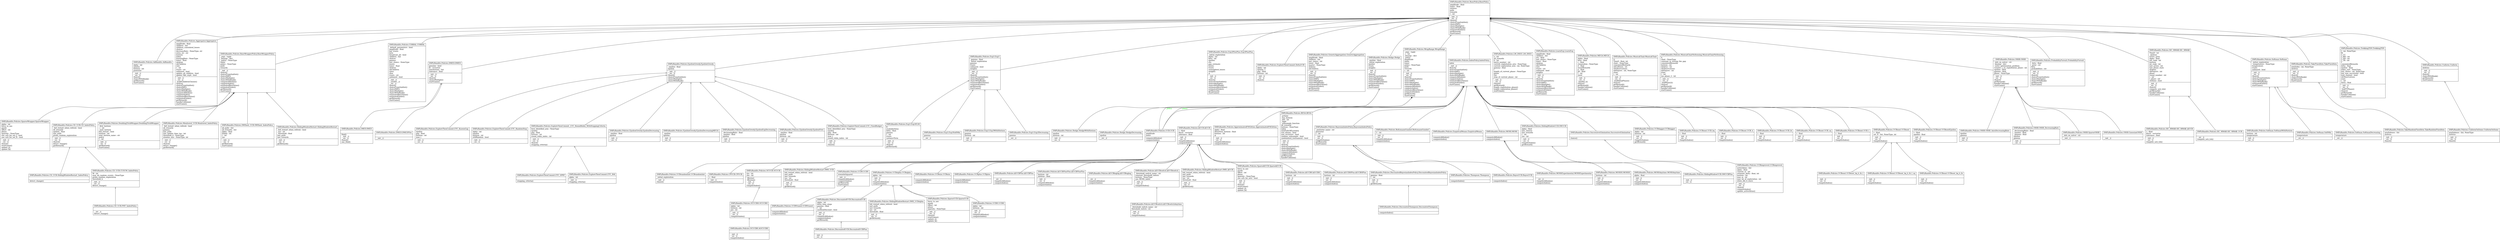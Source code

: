 digraph "classes_SMPyBandits.Policies" {
charset="utf-8"
rankdir=BT
"0" [label="{SMPyBandits.Policies.AdBandits.AdBandits|alpha : int\lepsilon\lhorizon : int\lposterior\l|__init__()\l__str__()\lchoice()\lchoiceWithRank()\lgetReward()\lstartGame()\l}", shape="record"];
"1" [label="{SMPyBandits.Policies.Aggregator.Aggregator|amplitude : float\lchildren : list\lchildren_cumulated_losses\lchoices\ldecreaseRate : NoneType, str\lextra_str : str\lhorizon\lindex\llearningRate : NoneType\llower : float\lnbArms\lnbChildren\lrate\lt : int\ltrusts : str\lunbiased : bool\lupdate_all_children : bool\lupdate_like_exp4 : bool\l|__init__()\l__str__()\l_makeChildrenChoose()\lchoice()\lchoiceFromSubSet()\lchoiceIMP()\lchoiceMultiple()\lchoiceWithRank()\lcomputeAllIndex()\lcomputeIndex()\lestimatedBestArms()\lestimatedOrder()\lgetReward()\lhandleCollision()\lstartGame()\l}", shape="record"];
"2" [label="{SMPyBandits.Policies.ApproximatedFHGittins.ApproximatedFHGittins|alpha : float\ldistortion_horizon : float\lhorizon : int\lm\l|__init__()\l__str__()\lcomputeAllIndex()\lcomputeIndex()\l}", shape="record"];
"3" [label="{SMPyBandits.Policies.BESA.BESA|_actions\l_has_horizon\l_left : int\l_right\l_subsample_function\lall_rewards\lhorizon : NoneType\lindex\lminPullsOfEachArm\lnon_binary : bool\lnon_recursive : bool\lrandom_subsample : bool\lrandomized_tournament : bool\l|__init__()\l__str__()\lchoice()\lchoiceFromSubSet()\lchoiceMultiple()\lchoiceWithRank()\lcomputeAllIndex()\lcomputeIndex()\lgetReward()\lhandleCollision()\l}", shape="record"];
"4" [label="{SMPyBandits.Policies.BasePolicy.BasePolicy|amplitude : float\llower : float\lnbArms\lpulls\lrewards\lt : int\l|__init__()\l__str__()\lchoice()\lchoiceFromSubSet()\lchoiceIMP()\lchoiceMultiple()\lchoiceWithRank()\lestimatedOrder()\lgetReward()\lstartGame()\l}", shape="record"];
"5" [label="{SMPyBandits.Policies.BaseWrapperPolicy.BaseWrapperPolicy|_args : tuple\l_kwargs : dict\l_policy : NoneType\lindex\lpolicy : NoneType\lpulls\lrewards\l|__init__()\lchoice()\lchoiceFromSubSet()\lchoiceIMP()\lchoiceMultiple()\lchoiceWithRank()\lcomputeAllIndex()\lcomputeIndex()\lestimatedBestArms()\lestimatedOrder()\lgetReward()\lstartGame()\l}", shape="record"];
"6" [label="{SMPyBandits.Policies.BayesUCB.BayesUCB|\l|computeIndex()\l}", shape="record"];
"7" [label="{SMPyBandits.Policies.BayesianIndexPolicy.BayesianIndexPolicy|_posterior_name : str\lposterior\lt : int\l|__init__()\l__str__()\lcomputeIndex()\lgetReward()\lstartGame()\l}", shape="record"];
"8" [label="{SMPyBandits.Policies.BoltzmannGumbel.BoltzmannGumbel|C : int\l|__init__()\l__str__()\lcomputeAllIndex()\lcomputeIndex()\l}", shape="record"];
"9" [label="{SMPyBandits.Policies.CD_UCB.CD_IndexPolicy|_full_restart_when_refresh : bool\lall_rewards\lepsilon : float\llast_pulls\lproba_random_exploration\l|__init__()\l__str__()\lchoice()\ldetect_change()\lgetReward()\l}", shape="record"];
"10" [label="{SMPyBandits.Policies.CD_UCB.CUSUM_IndexPolicy|M : int\lmax_nb_random_events : NoneType\lproba_random_exploration\lthreshold_h\l|__init__()\l__str__()\ldetect_change()\l}", shape="record"];
"11" [label="{SMPyBandits.Policies.CD_UCB.PHT_IndexPolicy|\l|__str__()\ldetect_change()\l}", shape="record"];
"12" [label="{SMPyBandits.Policies.CD_UCB.SlidingWindowRestart_IndexPolicy|\l|detect_change()\l}", shape="record"];
"13" [label="{SMPyBandits.Policies.CORRAL.CORRAL|_default_parameters : bool\lamplitude : float\lbar_trusts\lbeta\lbroadcast_all : bool\lchildren : list\lchoices\lgamma\llast_choice : NoneType\llosses\llower : float\lnbArms\lnbChildren\lrates\lrhos\ltrusts : str\lunbiased : bool\l|__init__()\l__setattr__()\l__str__()\lchoice()\lchoiceFromSubSet()\lchoiceIMP()\lchoiceMultiple()\lchoiceWithRank()\lestimatedBestArms()\lestimatedOrder()\lgetReward()\lstartGame()\l}", shape="record"];
"14" [label="{SMPyBandits.Policies.CPUCB.CPUCB|c : float\l|__init__()\lcomputeIndex()\l}", shape="record"];
"15" [label="{SMPyBandits.Policies.DMED.DMED|genuine : bool\lkl : vectorize\lnextActions : list\ltolerance : float\l|__init__()\l__str__()\lchoice()\lchoiceMultiple()\lstartGame()\l}", shape="record"];
"16" [label="{SMPyBandits.Policies.DMED.DMEDPlus|\l|__init__()\l}", shape="record"];
"17" [label="{SMPyBandits.Policies.DiscountedBayesianIndexPolicy.DiscountedBayesianIndexPolicy|gamma : float\lt : int\l|__init__()\l__str__()\lgetReward()\l}", shape="record"];
"18" [label="{SMPyBandits.Policies.DiscountedThompson.DiscountedThompson|\l|computeIndex()\l}", shape="record"];
"19" [label="{SMPyBandits.Policies.DiscountedUCB.DiscountedUCB|alpha : int\ldelta_time_steps\lgamma : float\lt : int\luseRealDiscount : bool\l|__init__()\l__str__()\lcomputeAllIndex()\lcomputeIndex()\lgetReward()\l}", shape="record"];
"20" [label="{SMPyBandits.Policies.DiscountedUCB.DiscountedUCBPlus|\l|__init__()\l__str__()\l}", shape="record"];
"21" [label="{SMPyBandits.Policies.DoublingTrickWrapper.DoublingTrickWrapper|_first_horizon\l_i : int\l_next_horizon\lfull_restart : bool\lhorizon : int\lnext_horizon_name : str\lpolicy\lt : int\l|__init__()\l__str__()\lgetReward()\lstartGame()\l}", shape="record"];
"22" [label="{SMPyBandits.Policies.EmpiricalMeans.EmpiricalMeans|\l|computeAllIndex()\lcomputeIndex()\l}", shape="record"];
"23" [label="{SMPyBandits.Policies.EpsilonGreedy.EpsilonDecreasing|_epsilon : float\lepsilon\l|__init__()\l__str__()\l}", shape="record"];
"24" [label="{SMPyBandits.Policies.EpsilonGreedy.EpsilonDecreasingMEGA|_epsilon\lepsilon\l|__init__()\l__str__()\l}", shape="record"];
"25" [label="{SMPyBandits.Policies.EpsilonGreedy.EpsilonExpDecreasing|_decreasingRate : float\l_epsilon : float\lepsilon\l|__init__()\l__str__()\l}", shape="record"];
"26" [label="{SMPyBandits.Policies.EpsilonGreedy.EpsilonFirst|_epsilon : float\lepsilon\lhorizon : int\l|__init__()\l__str__()\l}", shape="record"];
"27" [label="{SMPyBandits.Policies.EpsilonGreedy.EpsilonGreedy|_epsilon : float\lepsilon\l|__init__()\l__str__()\lchoice()\lchoiceFromSubSet()\lchoiceMultiple()\lchoiceWithRank()\l}", shape="record"];
"28" [label="{SMPyBandits.Policies.Exp3.Exp3|_gamma : float\l_initial_exploration\lgamma\ltrusts\lunbiased : bool\lweights\l|__init__()\l__str__()\lchoice()\lchoiceFromSubSet()\lchoiceMultiple()\lchoiceWithRank()\lestimatedBestArms()\lestimatedOrder()\lgetReward()\lstartGame()\l}", shape="record"];
"29" [label="{SMPyBandits.Policies.Exp3.Exp3Decreasing|gamma\l|__str__()\l}", shape="record"];
"30" [label="{SMPyBandits.Policies.Exp3.Exp3ELM|B\lavailableArms\ldelta : float\lgamma\lt : int\ltrusts\lvarianceTerm\l|__init__()\l__str__()\lchoice()\lgetReward()\l}", shape="record"];
"31" [label="{SMPyBandits.Policies.Exp3.Exp3SoftMix|gamma\l|__str__()\l}", shape="record"];
"32" [label="{SMPyBandits.Policies.Exp3.Exp3WithHorizon|gamma\lhorizon : int\l|__init__()\l__str__()\l}", shape="record"];
"33" [label="{SMPyBandits.Policies.Exp3PlusPlus.Exp3PlusPlus|_initial_exploration\lalpha : int\lbeta : int\lepsilon\leta\lgap_estimate\llosses\ltrusts\lunweighted_losses\lweights\lxi\l|__init__()\l__str__()\lchoice()\lchoiceFromSubSet()\lchoiceMultiple()\lchoiceWithRank()\lestimatedBestArms()\lestimatedOrder()\lgetReward()\lstartGame()\l}", shape="record"];
"34" [label="{SMPyBandits.Policies.ExploreThenCommit.DeltaUCB|alpha : int\lepsilon_T\lgap : float\lhorizon : int\l|__init__()\l__str__()\lchoice()\l}", shape="record"];
"35" [label="{SMPyBandits.Policies.ExploreThenCommit.ETC_BAI|alpha : int\l|__init__()\lstopping_criteria()\l}", shape="record"];
"36" [label="{SMPyBandits.Policies.ExploreThenCommit.ETC_FixedBudget|best_identified_arm : NoneType\lepsilon\lgap : float\lhorizon : int\lmax_t\lround_robin_index : int\l|__init__()\l__str__()\lchoice()\l}", shape="record"];
"37" [label="{SMPyBandits.Policies.ExploreThenCommit.ETC_KnownGap|epsilon\lgap : float\lhorizon : int\lmax_t\l|__init__()\l__str__()\l}", shape="record"];
"38" [label="{SMPyBandits.Policies.ExploreThenCommit.ETC_RandomStop|alpha : int\lepsilon\lhorizon : int\lstillRandom : bool\l|__init__()\l__str__()\l}", shape="record"];
"39" [label="{SMPyBandits.Policies.ExploreThenCommit.ETC_SPRT|\l|stopping_criteria()\l}", shape="record"];
"40" [label="{SMPyBandits.Policies.ExploreThenCommit._ETC_RoundRobin_WithStoppingCriteria|best_identified_arm : NoneType\lepsilon\lgap : float\lhorizon : int\lround_robin_index : int\l|__init__()\l__str__()\lchoice()\lstopping_criteria()\l}", shape="record"];
"41" [label="{SMPyBandits.Policies.GenericAggregation.GenericAggregation|amplitude : float\lchildren : list\llast_choice : int\llower : float\lmaster : NoneType\lnbArms\lnbChildren\l|__init__()\l__str__()\lchoice()\lchoiceFromSubSet()\lchoiceIMP()\lchoiceMultiple()\lchoiceWithRank()\lestimatedBestArms()\lestimatedOrder()\lgetReward()\lstartGame()\l}", shape="record"];
"42" [label="{SMPyBandits.Policies.Hedge.Hedge|_epsilon : float\l_initial_exploration\lepsilon\ltrusts\lweights\l|__init__()\l__str__()\lchoice()\lchoiceFromSubSet()\lchoiceMultiple()\lchoiceWithRank()\lestimatedBestArms()\lestimatedOrder()\lgetReward()\lstartGame()\l}", shape="record"];
"43" [label="{SMPyBandits.Policies.Hedge.HedgeDecreasing|epsilon\l|__str__()\l}", shape="record"];
"44" [label="{SMPyBandits.Policies.Hedge.HedgeWithHorizon|epsilon\lhorizon : int\l|__init__()\l__str__()\l}", shape="record"];
"45" [label="{SMPyBandits.Policies.IMED.IMED|\l|Dinf()\l__init__()\l__str__()\lchoice()\lone_Dinf()\l}", shape="record"];
"46" [label="{SMPyBandits.Policies.IndexPolicy.IndexPolicy|index\l|__init__()\lchoice()\lchoiceFromSubSet()\lchoiceIMP()\lchoiceMultiple()\lchoiceWithRank()\lcomputeAllIndex()\lcomputeIndex()\lestimatedBestArms()\lestimatedOrder()\lstartGame()\l}", shape="record"];
"47" [label="{SMPyBandits.Policies.LM_DSEE.LM_DSEE|a : int\lall_rewards\lb : int\lbatch_number : int\lcurrent_exploitation_arm : NoneType\lcurrent_exploration_arm : int, NoneType\lgamma : float\ll\llength_of_current_phase : NoneType\lphase\lrho\lstep_of_current_phase : int\l|__init__()\l__str__()\lchoice()\lgetReward()\llength_exploitation_phase()\llength_exploration_phase()\lstartGame()\l}", shape="record"];
"48" [label="{SMPyBandits.Policies.LearnExp.LearnExp|amplitude : float\lchildren : list\leta : float\llast_choice : NoneType\llower : float\lnbArms\lnbChildren\lrate\ltrusts : str\lunbiased : bool\lweights\l|__init__()\l__str__()\lchoice()\lchoiceFromSubSet()\lchoiceIMP()\lchoiceMultiple()\lchoiceWithRank()\lestimatedBestArms()\lestimatedOrder()\lgetReward()\lstartGame()\l}", shape="record"];
"49" [label="{SMPyBandits.Policies.MEGA.MEGA|alpha : float\lbeta : float\lc : float\lchosenArm : NoneType\ld : float\lmeanRewards\lp : float\lp0 : float\lt : int\ltnext\l|__init__()\l__str__()\l_epsilon_t()\lchoice()\lgetReward()\lhandleCollision()\lstartGame()\l}", shape="record"];
"50" [label="{SMPyBandits.Policies.MOSS.MOSS|\l|computeAllIndex()\lcomputeIndex()\l}", shape="record"];
"51" [label="{SMPyBandits.Policies.MOSSAnytime.MOSSAnytime|alpha : float\l|__init__()\l__str__()\lcomputeAllIndex()\lcomputeIndex()\l}", shape="record"];
"52" [label="{SMPyBandits.Policies.MOSSExperimental.MOSSExperimental|\l|__str__()\lcomputeAllIndex()\lcomputeIndex()\l}", shape="record"];
"53" [label="{SMPyBandits.Policies.MOSSH.MOSSH|horizon : int\l|__init__()\l__str__()\lcomputeAllIndex()\lcomputeIndex()\l}", shape="record"];
"54" [label="{SMPyBandits.Policies.Monitored_UCB.Monitored_IndexPolicy|_full_restart_when_refresh : bool\lall_rewards\lgamma\llast_pulls\llast_update_time_tau : int\lthreshold_b : NoneType\lwindow_size : NoneType, int\l|__init__()\l__str__()\lchoice()\ldetect_change()\lgetReward()\l}", shape="record"];
"55" [label="{SMPyBandits.Policies.MusicalChair.MusicalChair|A\lTime0 : float, int\lchair : NoneType\lcumulatedRewards\lnbCollision : int\lnbObservations\lnbPlayers : int, NoneType\lstate\lt : int\l|__init__()\l__str__()\l_endInitialPhase()\lchoice()\lgetReward()\lhandleCollision()\lstartGame()\l}", shape="record"];
"56" [label="{SMPyBandits.Policies.MusicalChairNoSensing.MusicalChairNoSensing|A\lchair : NoneType\lconstant_in_testing_the_gap\lcumulatedRewards\lhorizon : int\lnbArms : int\lnbObservations\lnbPlayers : int\lstate\lt : int\ltau_phase_2 : int\l|__init__()\l__str__()\l_endPhase2()\lchoice()\lgetReward()\lhandleCollision()\lstartGame()\l}", shape="record"];
"57" [label="{SMPyBandits.Policies.OCUCB.OCUCB|eta : int\lrho : int\l|_Bterm()\l_Bterms()\l__init__()\l__str__()\lcomputeIndex()\l}", shape="record"];
"58" [label="{SMPyBandits.Policies.OCUCBH.AOCUCBH|\l|__init__()\l__str__()\lcomputeIndex()\l}", shape="record"];
"59" [label="{SMPyBandits.Policies.OCUCBH.OCUCBH|alpha : int\lhorizon : int\lpsi : int\l|__init__()\l__str__()\lcomputeIndex()\l}", shape="record"];
"60" [label="{SMPyBandits.Policies.OSSB.GaussianOSSB|\l|__init__()\l}", shape="record"];
"61" [label="{SMPyBandits.Policies.OSSB.OSSB|_info_on_solver : str\l_kwargs : dict\l_solve_optimization_problem\lcounter_s_no_exploitation_phase : int\lepsilon : float\lgamma : float\lphase : NoneType\l|__init__()\l__str__()\lchoice()\lgetReward()\lhandleCollision()\lstartGame()\l}", shape="record"];
"62" [label="{SMPyBandits.Policies.OSSB.OSSB_AutoDecreasingRate|epsilon\lgamma\l|__init__()\l__str__()\l}", shape="record"];
"63" [label="{SMPyBandits.Policies.OSSB.OSSB_DecreasingRate|_decreasingRate : float\l_epsilon : float\l_gamma : float\lepsilon\lgamma\l|__init__()\l__str__()\l}", shape="record"];
"64" [label="{SMPyBandits.Policies.OSSB.SparseOSSB|_info_on_solver : str\l|__init__()\l}", shape="record"];
"65" [label="{SMPyBandits.Policies.ProbabilityPursuit.ProbabilityPursuit|_beta : float\l_prior : str\lbeta\lprobabilities : str\l|__init__()\l__str__()\lchoice()\lchoiceFromSubSet()\lchoiceMultiple()\lchoiceWithRank()\lgetReward()\lstartGame()\l}", shape="record"];
"66" [label="{SMPyBandits.Policies.SIC_MMAB.SIC_MMAB|Time0 : int\l_nbArms\lactive_arms\lalpha : float\lext_rank : int\lhorizon\lint_rank : int\llast_action : int\llast_phase_stats\lnbArms\lnbPlayers : int\lphase\lround_number : int\lt : int\lt_phase : int\lverbose : bool\l|__init__()\l__str__()\lchoice()\lcompute_ucb_lcb()\lgetReward()\lhandleCollision()\lstartGame()\l}", shape="record"];
"67" [label="{SMPyBandits.Policies.SIC_MMAB.SIC_MMAB_UCB|\l|__str__()\lcompute_ucb_lcb()\l}", shape="record"];
"68" [label="{SMPyBandits.Policies.SIC_MMAB.SIC_MMAB_klUCB|c : float\lklucb : vectorize\ltolerance : float\l|__init__()\l__str__()\lcompute_ucb_lcb()\l}", shape="record"];
"69" [label="{SMPyBandits.Policies.SWHash_UCB.SWHash_IndexPolicy|all_pulls : list\lall_rewards : list\lalpha : float\llmbda : int\lt : int\ltau\l|__init__()\l__str__()\lgetReward()\lstartGame()\l}", shape="record"];
"70" [label="{SMPyBandits.Policies.SlidingWindowRestart.SWR_UCB|full_restart_when_refresh : bool\llast_pulls\llast_rewards\ltau : int\lthreshold : float\l|__init__()\l__str__()\lgetReward()\l}", shape="record"];
"71" [label="{SMPyBandits.Policies.SlidingWindowRestart.SWR_UCBalpha|full_restart_when_refresh : bool\llast_pulls\llast_rewards\ltau : int\lthreshold : float\l|__init__()\l__str__()\lgetReward()\l}", shape="record"];
"72" [label="{SMPyBandits.Policies.SlidingWindowRestart.SWR_klUCB|full_restart_when_refresh : bool\llast_pulls\llast_rewards\ltau : int\lthreshold : float\l|__init__()\l__str__()\lgetReward()\l}", shape="record"];
"73" [label="{SMPyBandits.Policies.SlidingWindowRestart.SlidingWindowRestart|_full_restart_when_refresh : bool\l_tau : int\l_threshold : float\llast_pulls\llast_rewards\l|__init__()\l__str__()\lgetReward()\l}", shape="record"];
"74" [label="{SMPyBandits.Policies.SlidingWindowUCB.SWUCB|alpha : float\llast_choices\llast_rewards\lt : int\ltau : int\l|__init__()\l__str__()\lcomputeIndex()\lgetReward()\l}", shape="record"];
"75" [label="{SMPyBandits.Policies.SlidingWindowUCB.SWUCBPlus|\l|__init__()\l__str__()\l}", shape="record"];
"76" [label="{SMPyBandits.Policies.Softmax.SoftMix|temperature\l|__str__()\l}", shape="record"];
"77" [label="{SMPyBandits.Policies.Softmax.Softmax|_initial_exploration\l_temperature : NoneType\ltemperature\ltrusts\lunbiased : bool\l|__init__()\l__str__()\lchoice()\lchoiceFromSubSet()\lchoiceMultiple()\lchoiceWithRank()\lestimatedOrder()\lstartGame()\l}", shape="record"];
"78" [label="{SMPyBandits.Policies.Softmax.SoftmaxDecreasing|temperature\l|__str__()\l}", shape="record"];
"79" [label="{SMPyBandits.Policies.Softmax.SoftmaxWithHorizon|horizon : int\ltemperature\l|__init__()\l__str__()\l}", shape="record"];
"80" [label="{SMPyBandits.Policies.SparseUCB.SparseUCB|force_to_see\lgoods\loffset : int\lphase\lsparsity : NoneType\l|__init__()\l__str__()\lchoice()\lstartGame()\lupdate_j()\lupdate_k()\l}", shape="record"];
"81" [label="{SMPyBandits.Policies.SparseWrapper.SparseWrapper|alpha : int\lforce_to_see\lgoods\loffset : int\lphase\lsparsity : NoneType\luse_ucb_for_set_J : bool\luse_ucb_for_set_K : bool\l|__init__()\l__str__()\lchoice()\lstartGame()\lupdate_j()\lupdate_k()\l}", shape="record"];
"82" [label="{SMPyBandits.Policies.SparseklUCB.SparseklUCB|force_to_see\lgoods\loffset : int\lphase\lsparsity : NoneType\luse_ucb_for_sets : bool\l|__init__()\l__str__()\lchoice()\lstartGame()\lupdate_j()\lupdate_k()\l}", shape="record"];
"83" [label="{SMPyBandits.Policies.SuccessiveElimination.SuccessiveElimination|\l|choice()\l}", shape="record"];
"84" [label="{SMPyBandits.Policies.TakeFixedArm.TakeFixedArm|armIndex : int, NoneType\lnbArms\l|__init__()\l__str__()\lchoice()\lchoiceWithRank()\lgetReward()\lstartGame()\l}", shape="record"];
"85" [label="{SMPyBandits.Policies.TakeRandomFixedArm.TakeRandomFixedArm|armIndexes : list\lnbArms\l|__init__()\l__str__()\lchoice()\l}", shape="record"];
"86" [label="{SMPyBandits.Policies.Thompson.Thompson|\l|computeIndex()\l}", shape="record"];
"87" [label="{SMPyBandits.Policies.TrekkingTSN.TrekkingTSN|J : int, NoneType\lM\lT_CC\lT_RH : int\lT_SH : int\lT_TR : int\lY\lcumulatedRewards\ldelta : float\lepsilon : float\lindex_sort : NoneType\llast_choice : int, NoneType\llast_was_successful : bool\llock_channel : bool\lnbObservations\lstate\lt : int\ltheta : float\l|__init__()\l__str__()\l_endCCPhase()\lchoice()\lgetReward()\lhandleCollision()\lstartGame()\l}", shape="record"];
"88" [label="{SMPyBandits.Policies.UCB.UCB|amplitude\llower\l|computeAllIndex()\lcomputeIndex()\l}", shape="record"];
"89" [label="{SMPyBandits.Policies.UCBH.UCBH|alpha : int\lhorizon : int\l|__init__()\l__str__()\lcomputeAllIndex()\lcomputeIndex()\l}", shape="record"];
"90" [label="{SMPyBandits.Policies.UCBV.UCBV|rewardsSquared\l|__init__()\lcomputeAllIndex()\lcomputeIndex()\lgetReward()\lstartGame()\l}", shape="record"];
"91" [label="{SMPyBandits.Policies.UCBVtuned.UCBVtuned|\l|computeAllIndex()\lcomputeIndex()\l}", shape="record"];
"92" [label="{SMPyBandits.Policies.UCBalpha.UCBalpha|alpha : int\l|__init__()\l__str__()\lcomputeAllIndex()\lcomputeIndex()\l}", shape="record"];
"93" [label="{SMPyBandits.Policies.UCBdagger.UCBdagger|alpha : int\lhorizon : int\l|__init__()\l__str__()\lcomputeIndex()\lgetReward()\l}", shape="record"];
"94" [label="{SMPyBandits.Policies.UCBimproved.UCBimproved|activeArms : list\lalpha : float\lcurrent_m : int\lestimate_delta : float, int\lhorizon : int\lmax_m : int\lmax_nb_of_exploration : int\lwhen_did_it_leave\l|__init__()\l__str__()\lchoice()\lcomputeIndex()\lupdate_activeArms()\l}", shape="record"];
"95" [label="{SMPyBandits.Policies.UCBmin.UCBmin|\l|computeAllIndex()\lcomputeIndex()\l}", shape="record"];
"96" [label="{SMPyBandits.Policies.UCBoost.UCB_bq|c : float\l|__init__()\l__str__()\lcomputeIndex()\l}", shape="record"];
"97" [label="{SMPyBandits.Policies.UCBoost.UCB_h|c : float\l|__init__()\l__str__()\lcomputeIndex()\l}", shape="record"];
"98" [label="{SMPyBandits.Policies.UCBoost.UCB_lb|c : float\l|__init__()\l__str__()\lcomputeIndex()\l}", shape="record"];
"99" [label="{SMPyBandits.Policies.UCBoost.UCB_sq|c : float\l|__init__()\l__str__()\lcomputeIndex()\l}", shape="record"];
"100" [label="{SMPyBandits.Policies.UCBoost.UCB_t|c : float\l|__init__()\l__str__()\lcomputeIndex()\l}", shape="record"];
"101" [label="{SMPyBandits.Policies.UCBoost.UCBoost|c : float\lset_D : list, NoneType, int\l|__init__()\l__str__()\lcomputeIndex()\l}", shape="record"];
"102" [label="{SMPyBandits.Policies.UCBoost.UCBoostEpsilon|c : float\lepsilon : float\l|__init__()\l__str__()\lcomputeIndex()\l}", shape="record"];
"103" [label="{SMPyBandits.Policies.UCBoost.UCBoost_bq_h_lb|\l|__init__()\l__str__()\lcomputeIndex()\l}", shape="record"];
"104" [label="{SMPyBandits.Policies.UCBoost.UCBoost_bq_h_lb_t|\l|__init__()\l__str__()\lcomputeIndex()\l}", shape="record"];
"105" [label="{SMPyBandits.Policies.UCBoost.UCBoost_bq_h_lb_t_sq|\l|__init__()\l__str__()\lcomputeIndex()\l}", shape="record"];
"106" [label="{SMPyBandits.Policies.UCBplus.UCBplus|\l|computeAllIndex()\lcomputeIndex()\l}", shape="record"];
"107" [label="{SMPyBandits.Policies.UCBrandomInit.UCBrandomInit|_initial_exploration\l|__init__()\lchoice()\l}", shape="record"];
"108" [label="{SMPyBandits.Policies.Uniform.Uniform|nbArms\l|__init__()\l__str__()\lchoice()\lchoiceWithRank()\lgetReward()\lstartGame()\l}", shape="record"];
"109" [label="{SMPyBandits.Policies.UniformOnSome.UniformOnSome|armIndexes : list, NoneType\lnbArms\l|__init__()\l__str__()\lchoice()\l}", shape="record"];
"110" [label="{SMPyBandits.Policies.WrapRange.WrapRange|_args : tuple\l_i : int\l_kwargs : dict\l_policy\lamplitude\lindex\llower\lpolicy : NoneType\lpulls\lrewards\lt : int\l|__init__()\l__str__()\lchoice()\lchoiceFromSubSet()\lchoiceIMP()\lchoiceMultiple()\lchoiceWithRank()\lcomputeAllIndex()\lcomputeIndex()\lestimatedBestArms()\lestimatedOrder()\lgetReward()\lstartGame()\l}", shape="record"];
"111" [label="{SMPyBandits.Policies.klUCB.klUCB|c : float\lklucb : vectorize\ltolerance : float\l|__init__()\l__str__()\lcomputeAllIndex()\lcomputeIndex()\l}", shape="record"];
"112" [label="{SMPyBandits.Policies.klUCBH.klUCBH|horizon : int\l|__init__()\l__str__()\lcomputeAllIndex()\lcomputeIndex()\l}", shape="record"];
"113" [label="{SMPyBandits.Policies.klUCBHPlus.klUCBHPlus|horizon : int\l|__init__()\l__str__()\lcomputeAllIndex()\lcomputeIndex()\l}", shape="record"];
"114" [label="{SMPyBandits.Policies.klUCBPlus.klUCBPlus|\l|__str__()\lcomputeAllIndex()\lcomputeIndex()\l}", shape="record"];
"115" [label="{SMPyBandits.Policies.klUCBPlusPlus.klUCBPlusPlus|horizon : int\lnbArms : float\l|__init__()\l__str__()\lcomputeAllIndex()\lcomputeIndex()\l}", shape="record"];
"116" [label="{SMPyBandits.Policies.klUCBloglog.klUCBloglog|\l|__str__()\lcomputeAllIndex()\lcomputeIndex()\l}", shape="record"];
"117" [label="{SMPyBandits.Policies.klUCBswitch.klUCBswitch|_threshold_switch_name : str\lconstant_threshold_switch\lhorizon : NoneType\luse_MOSS_index\l|__init__()\l__str__()\lcomputeIndex()\l}", shape="record"];
"118" [label="{SMPyBandits.Policies.klUCBswitch.klUCBswitchAnytime|_threshold_switch_name : str\lthreshold_switch : str\l|__init__()\l__str__()\lcomputeIndex()\l}", shape="record"];
"0" -> "4" [arrowhead="empty", arrowtail="none"];
"1" -> "4" [arrowhead="empty", arrowtail="none"];
"2" -> "46" [arrowhead="empty", arrowtail="none"];
"3" -> "46" [arrowhead="empty", arrowtail="none"];
"5" -> "4" [arrowhead="empty", arrowtail="none"];
"6" -> "7" [arrowhead="empty", arrowtail="none"];
"7" -> "46" [arrowhead="empty", arrowtail="none"];
"8" -> "46" [arrowhead="empty", arrowtail="none"];
"9" -> "5" [arrowhead="empty", arrowtail="none"];
"10" -> "9" [arrowhead="empty", arrowtail="none"];
"11" -> "10" [arrowhead="empty", arrowtail="none"];
"12" -> "9" [arrowhead="empty", arrowtail="none"];
"13" -> "4" [arrowhead="empty", arrowtail="none"];
"14" -> "88" [arrowhead="empty", arrowtail="none"];
"15" -> "4" [arrowhead="empty", arrowtail="none"];
"16" -> "15" [arrowhead="empty", arrowtail="none"];
"17" -> "7" [arrowhead="empty", arrowtail="none"];
"18" -> "17" [arrowhead="empty", arrowtail="none"];
"19" -> "92" [arrowhead="empty", arrowtail="none"];
"20" -> "19" [arrowhead="empty", arrowtail="none"];
"21" -> "5" [arrowhead="empty", arrowtail="none"];
"22" -> "46" [arrowhead="empty", arrowtail="none"];
"23" -> "27" [arrowhead="empty", arrowtail="none"];
"24" -> "27" [arrowhead="empty", arrowtail="none"];
"25" -> "27" [arrowhead="empty", arrowtail="none"];
"26" -> "27" [arrowhead="empty", arrowtail="none"];
"27" -> "4" [arrowhead="empty", arrowtail="none"];
"28" -> "4" [arrowhead="empty", arrowtail="none"];
"29" -> "28" [arrowhead="empty", arrowtail="none"];
"30" -> "28" [arrowhead="empty", arrowtail="none"];
"31" -> "28" [arrowhead="empty", arrowtail="none"];
"32" -> "28" [arrowhead="empty", arrowtail="none"];
"33" -> "4" [arrowhead="empty", arrowtail="none"];
"34" -> "4" [arrowhead="empty", arrowtail="none"];
"35" -> "40" [arrowhead="empty", arrowtail="none"];
"36" -> "27" [arrowhead="empty", arrowtail="none"];
"37" -> "27" [arrowhead="empty", arrowtail="none"];
"38" -> "27" [arrowhead="empty", arrowtail="none"];
"39" -> "40" [arrowhead="empty", arrowtail="none"];
"40" -> "27" [arrowhead="empty", arrowtail="none"];
"41" -> "4" [arrowhead="empty", arrowtail="none"];
"42" -> "4" [arrowhead="empty", arrowtail="none"];
"43" -> "42" [arrowhead="empty", arrowtail="none"];
"44" -> "42" [arrowhead="empty", arrowtail="none"];
"45" -> "15" [arrowhead="empty", arrowtail="none"];
"46" -> "4" [arrowhead="empty", arrowtail="none"];
"47" -> "4" [arrowhead="empty", arrowtail="none"];
"48" -> "4" [arrowhead="empty", arrowtail="none"];
"49" -> "4" [arrowhead="empty", arrowtail="none"];
"50" -> "46" [arrowhead="empty", arrowtail="none"];
"51" -> "50" [arrowhead="empty", arrowtail="none"];
"52" -> "50" [arrowhead="empty", arrowtail="none"];
"53" -> "50" [arrowhead="empty", arrowtail="none"];
"54" -> "5" [arrowhead="empty", arrowtail="none"];
"55" -> "4" [arrowhead="empty", arrowtail="none"];
"56" -> "4" [arrowhead="empty", arrowtail="none"];
"57" -> "88" [arrowhead="empty", arrowtail="none"];
"58" -> "59" [arrowhead="empty", arrowtail="none"];
"59" -> "57" [arrowhead="empty", arrowtail="none"];
"60" -> "61" [arrowhead="empty", arrowtail="none"];
"61" -> "4" [arrowhead="empty", arrowtail="none"];
"62" -> "61" [arrowhead="empty", arrowtail="none"];
"63" -> "61" [arrowhead="empty", arrowtail="none"];
"64" -> "61" [arrowhead="empty", arrowtail="none"];
"65" -> "4" [arrowhead="empty", arrowtail="none"];
"66" -> "4" [arrowhead="empty", arrowtail="none"];
"67" -> "66" [arrowhead="empty", arrowtail="none"];
"68" -> "66" [arrowhead="empty", arrowtail="none"];
"69" -> "5" [arrowhead="empty", arrowtail="none"];
"70" -> "88" [arrowhead="empty", arrowtail="none"];
"71" -> "92" [arrowhead="empty", arrowtail="none"];
"72" -> "111" [arrowhead="empty", arrowtail="none"];
"73" -> "5" [arrowhead="empty", arrowtail="none"];
"74" -> "46" [arrowhead="empty", arrowtail="none"];
"75" -> "74" [arrowhead="empty", arrowtail="none"];
"76" -> "77" [arrowhead="empty", arrowtail="none"];
"77" -> "4" [arrowhead="empty", arrowtail="none"];
"78" -> "77" [arrowhead="empty", arrowtail="none"];
"79" -> "77" [arrowhead="empty", arrowtail="none"];
"80" -> "92" [arrowhead="empty", arrowtail="none"];
"81" -> "5" [arrowhead="empty", arrowtail="none"];
"82" -> "111" [arrowhead="empty", arrowtail="none"];
"83" -> "46" [arrowhead="empty", arrowtail="none"];
"84" -> "4" [arrowhead="empty", arrowtail="none"];
"85" -> "84" [arrowhead="empty", arrowtail="none"];
"86" -> "7" [arrowhead="empty", arrowtail="none"];
"87" -> "4" [arrowhead="empty", arrowtail="none"];
"88" -> "46" [arrowhead="empty", arrowtail="none"];
"89" -> "92" [arrowhead="empty", arrowtail="none"];
"90" -> "88" [arrowhead="empty", arrowtail="none"];
"91" -> "90" [arrowhead="empty", arrowtail="none"];
"92" -> "88" [arrowhead="empty", arrowtail="none"];
"93" -> "46" [arrowhead="empty", arrowtail="none"];
"94" -> "83" [arrowhead="empty", arrowtail="none"];
"95" -> "88" [arrowhead="empty", arrowtail="none"];
"96" -> "46" [arrowhead="empty", arrowtail="none"];
"97" -> "46" [arrowhead="empty", arrowtail="none"];
"98" -> "46" [arrowhead="empty", arrowtail="none"];
"99" -> "46" [arrowhead="empty", arrowtail="none"];
"100" -> "46" [arrowhead="empty", arrowtail="none"];
"101" -> "46" [arrowhead="empty", arrowtail="none"];
"102" -> "46" [arrowhead="empty", arrowtail="none"];
"103" -> "101" [arrowhead="empty", arrowtail="none"];
"104" -> "101" [arrowhead="empty", arrowtail="none"];
"105" -> "101" [arrowhead="empty", arrowtail="none"];
"106" -> "88" [arrowhead="empty", arrowtail="none"];
"107" -> "88" [arrowhead="empty", arrowtail="none"];
"108" -> "4" [arrowhead="empty", arrowtail="none"];
"109" -> "108" [arrowhead="empty", arrowtail="none"];
"110" -> "4" [arrowhead="empty", arrowtail="none"];
"111" -> "46" [arrowhead="empty", arrowtail="none"];
"112" -> "111" [arrowhead="empty", arrowtail="none"];
"113" -> "111" [arrowhead="empty", arrowtail="none"];
"114" -> "111" [arrowhead="empty", arrowtail="none"];
"115" -> "111" [arrowhead="empty", arrowtail="none"];
"116" -> "111" [arrowhead="empty", arrowtail="none"];
"117" -> "111" [arrowhead="empty", arrowtail="none"];
"118" -> "117" [arrowhead="empty", arrowtail="none"];
"88" -> "110" [arrowhead="diamond", arrowtail="none", fontcolor="green", label="_policy", style="solid"];
"88" -> "110" [arrowhead="diamond", arrowtail="none", fontcolor="green", label="policy", style="solid"];
}
